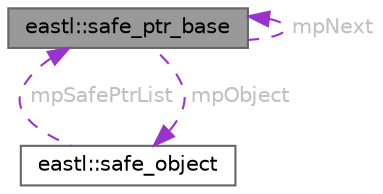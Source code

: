 digraph "eastl::safe_ptr_base"
{
 // LATEX_PDF_SIZE
  bgcolor="transparent";
  edge [fontname=Helvetica,fontsize=10,labelfontname=Helvetica,labelfontsize=10];
  node [fontname=Helvetica,fontsize=10,shape=box,height=0.2,width=0.4];
  Node1 [id="Node000001",label="eastl::safe_ptr_base",height=0.2,width=0.4,color="gray40", fillcolor="grey60", style="filled", fontcolor="black",tooltip=" "];
  Node2 -> Node1 [id="edge4_Node000001_Node000002",dir="back",color="darkorchid3",style="dashed",tooltip=" ",label=" mpObject",fontcolor="grey" ];
  Node2 [id="Node000002",label="eastl::safe_object",height=0.2,width=0.4,color="gray40", fillcolor="white", style="filled",URL="$classeastl_1_1safe__object.html",tooltip=" "];
  Node1 -> Node2 [id="edge5_Node000002_Node000001",dir="back",color="darkorchid3",style="dashed",tooltip=" ",label=" mpSafePtrList",fontcolor="grey" ];
  Node1 -> Node1 [id="edge6_Node000001_Node000001",dir="back",color="darkorchid3",style="dashed",tooltip=" ",label=" mpNext",fontcolor="grey" ];
}
